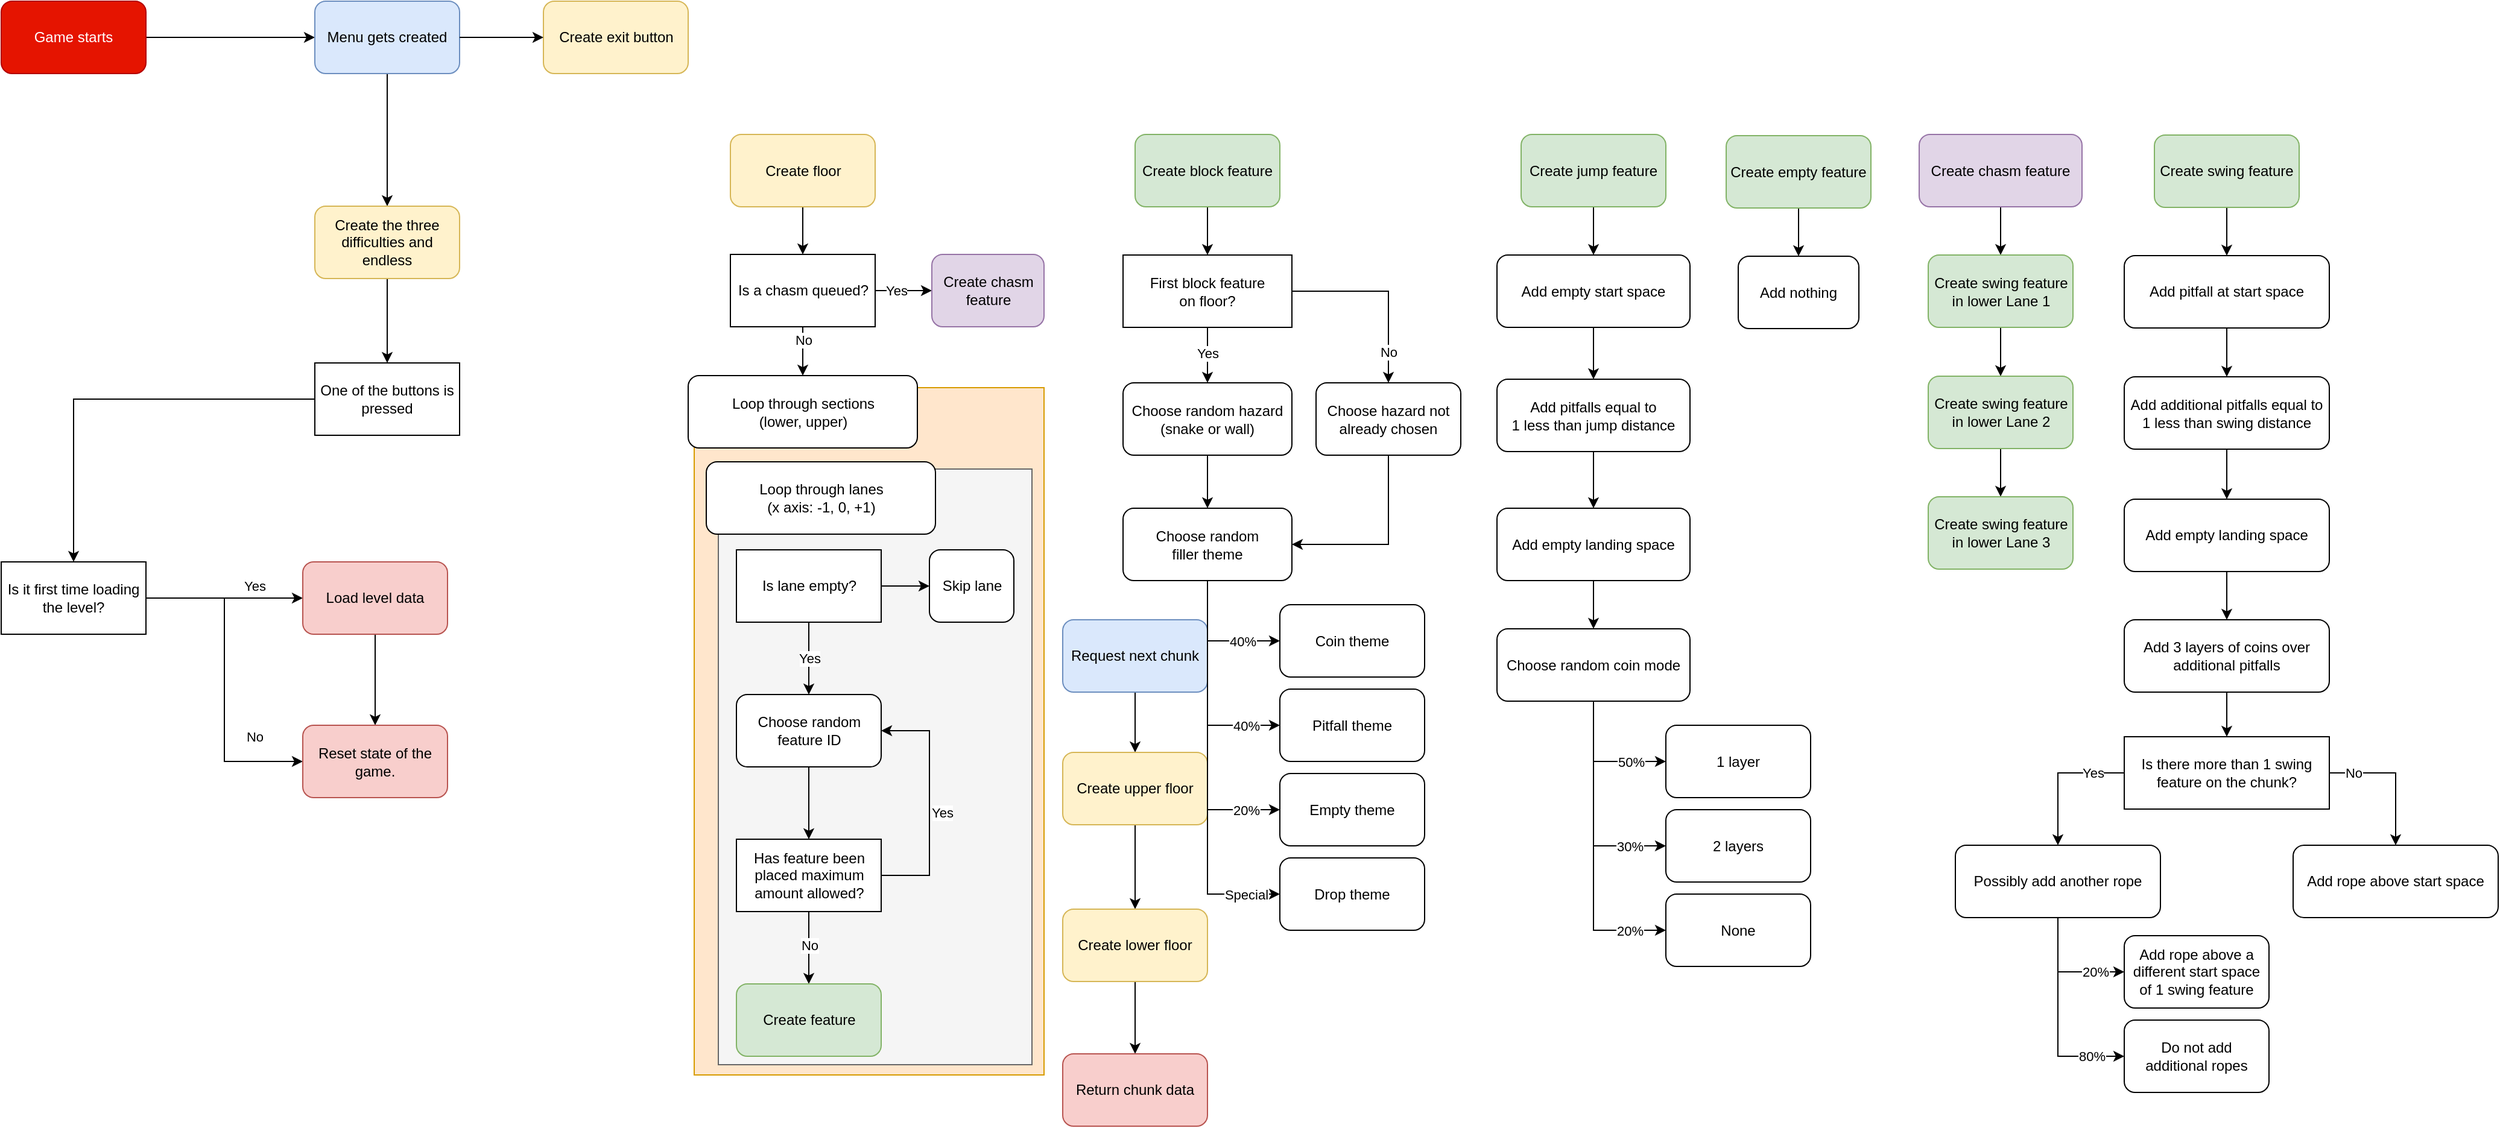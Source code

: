 <mxfile version="22.1.21" type="github">
  <diagram id="C5RBs43oDa-KdzZeNtuy" name="Page-1">
    <mxGraphModel dx="1285" dy="801" grid="1" gridSize="10" guides="1" tooltips="1" connect="1" arrows="1" fold="1" page="1" pageScale="1" pageWidth="827" pageHeight="1169" math="0" shadow="0">
      <root>
        <mxCell id="WIyWlLk6GJQsqaUBKTNV-0" />
        <mxCell id="WIyWlLk6GJQsqaUBKTNV-1" parent="WIyWlLk6GJQsqaUBKTNV-0" />
        <mxCell id="wIX8_daclnW8jgaYg2AP-0" value="" style="rounded=0;whiteSpace=wrap;html=1;fillColor=#ffe6cc;strokeColor=#d79b00;" vertex="1" parent="WIyWlLk6GJQsqaUBKTNV-1">
          <mxGeometry x="594.5" y="380.5" width="290" height="570" as="geometry" />
        </mxCell>
        <mxCell id="wIX8_daclnW8jgaYg2AP-1" value="" style="rounded=0;whiteSpace=wrap;html=1;fillColor=#f5f5f5;strokeColor=#666666;fontColor=#333333;" vertex="1" parent="WIyWlLk6GJQsqaUBKTNV-1">
          <mxGeometry x="614.5" y="448" width="260" height="494" as="geometry" />
        </mxCell>
        <mxCell id="wIX8_daclnW8jgaYg2AP-2" style="edgeStyle=orthogonalEdgeStyle;rounded=0;orthogonalLoop=1;jettySize=auto;html=1;entryX=0.5;entryY=0;entryDx=0;entryDy=0;" edge="1" parent="WIyWlLk6GJQsqaUBKTNV-1" source="wIX8_daclnW8jgaYg2AP-3" target="wIX8_daclnW8jgaYg2AP-5">
          <mxGeometry relative="1" as="geometry" />
        </mxCell>
        <mxCell id="wIX8_daclnW8jgaYg2AP-3" value="Request next chunk" style="rounded=1;whiteSpace=wrap;html=1;fillColor=#dae8fc;strokeColor=#6c8ebf;" vertex="1" parent="WIyWlLk6GJQsqaUBKTNV-1">
          <mxGeometry x="900" y="573" width="120" height="60" as="geometry" />
        </mxCell>
        <mxCell id="wIX8_daclnW8jgaYg2AP-4" style="edgeStyle=orthogonalEdgeStyle;rounded=0;orthogonalLoop=1;jettySize=auto;html=1;entryX=0.5;entryY=0;entryDx=0;entryDy=0;" edge="1" parent="WIyWlLk6GJQsqaUBKTNV-1" source="wIX8_daclnW8jgaYg2AP-5" target="wIX8_daclnW8jgaYg2AP-7">
          <mxGeometry relative="1" as="geometry" />
        </mxCell>
        <mxCell id="wIX8_daclnW8jgaYg2AP-5" value="Create upper floor" style="rounded=1;whiteSpace=wrap;html=1;fillColor=#fff2cc;strokeColor=#d6b656;" vertex="1" parent="WIyWlLk6GJQsqaUBKTNV-1">
          <mxGeometry x="900" y="683" width="120" height="60" as="geometry" />
        </mxCell>
        <mxCell id="wIX8_daclnW8jgaYg2AP-6" style="edgeStyle=orthogonalEdgeStyle;rounded=0;orthogonalLoop=1;jettySize=auto;html=1;entryX=0.5;entryY=0;entryDx=0;entryDy=0;" edge="1" parent="WIyWlLk6GJQsqaUBKTNV-1" source="wIX8_daclnW8jgaYg2AP-7" target="wIX8_daclnW8jgaYg2AP-8">
          <mxGeometry relative="1" as="geometry" />
        </mxCell>
        <mxCell id="wIX8_daclnW8jgaYg2AP-7" value="Create lower floor" style="rounded=1;whiteSpace=wrap;html=1;fillColor=#fff2cc;strokeColor=#d6b656;" vertex="1" parent="WIyWlLk6GJQsqaUBKTNV-1">
          <mxGeometry x="900" y="813" width="120" height="60" as="geometry" />
        </mxCell>
        <mxCell id="wIX8_daclnW8jgaYg2AP-8" value="Return chunk data" style="rounded=1;whiteSpace=wrap;html=1;fillColor=#f8cecc;strokeColor=#b85450;" vertex="1" parent="WIyWlLk6GJQsqaUBKTNV-1">
          <mxGeometry x="900" y="933" width="120" height="60" as="geometry" />
        </mxCell>
        <mxCell id="wIX8_daclnW8jgaYg2AP-9" value="" style="edgeStyle=orthogonalEdgeStyle;rounded=0;orthogonalLoop=1;jettySize=auto;html=1;" edge="1" parent="WIyWlLk6GJQsqaUBKTNV-1" source="wIX8_daclnW8jgaYg2AP-10" target="wIX8_daclnW8jgaYg2AP-101">
          <mxGeometry relative="1" as="geometry" />
        </mxCell>
        <mxCell id="wIX8_daclnW8jgaYg2AP-10" value="Create floor" style="rounded=1;whiteSpace=wrap;html=1;fillColor=#fff2cc;strokeColor=#d6b656;" vertex="1" parent="WIyWlLk6GJQsqaUBKTNV-1">
          <mxGeometry x="624.5" y="170.5" width="120" height="60" as="geometry" />
        </mxCell>
        <mxCell id="wIX8_daclnW8jgaYg2AP-11" value="Loop through sections &lt;br&gt;(lower, upper)" style="rounded=1;whiteSpace=wrap;html=1;" vertex="1" parent="WIyWlLk6GJQsqaUBKTNV-1">
          <mxGeometry x="589.5" y="370.5" width="190" height="60" as="geometry" />
        </mxCell>
        <mxCell id="wIX8_daclnW8jgaYg2AP-12" value="Loop through lanes&lt;br&gt;(x axis: -1, 0, +1)" style="rounded=1;whiteSpace=wrap;html=1;" vertex="1" parent="WIyWlLk6GJQsqaUBKTNV-1">
          <mxGeometry x="604.5" y="442" width="190" height="60" as="geometry" />
        </mxCell>
        <mxCell id="wIX8_daclnW8jgaYg2AP-13" style="edgeStyle=orthogonalEdgeStyle;rounded=0;orthogonalLoop=1;jettySize=auto;html=1;exitX=0.5;exitY=1;exitDx=0;exitDy=0;entryX=0.5;entryY=0;entryDx=0;entryDy=0;" edge="1" parent="WIyWlLk6GJQsqaUBKTNV-1" source="wIX8_daclnW8jgaYg2AP-16" target="wIX8_daclnW8jgaYg2AP-19">
          <mxGeometry relative="1" as="geometry" />
        </mxCell>
        <mxCell id="wIX8_daclnW8jgaYg2AP-14" value="Yes" style="edgeLabel;html=1;align=center;verticalAlign=middle;resizable=0;points=[];" vertex="1" connectable="0" parent="wIX8_daclnW8jgaYg2AP-13">
          <mxGeometry x="-0.017" y="-2" relative="1" as="geometry">
            <mxPoint x="2" as="offset" />
          </mxGeometry>
        </mxCell>
        <mxCell id="wIX8_daclnW8jgaYg2AP-15" style="edgeStyle=orthogonalEdgeStyle;rounded=0;orthogonalLoop=1;jettySize=auto;html=1;exitX=1;exitY=0.5;exitDx=0;exitDy=0;entryX=0;entryY=0.5;entryDx=0;entryDy=0;" edge="1" parent="WIyWlLk6GJQsqaUBKTNV-1" source="wIX8_daclnW8jgaYg2AP-16" target="wIX8_daclnW8jgaYg2AP-58">
          <mxGeometry relative="1" as="geometry" />
        </mxCell>
        <mxCell id="wIX8_daclnW8jgaYg2AP-16" value="Is lane empty?" style="rounded=0;whiteSpace=wrap;html=1;" vertex="1" parent="WIyWlLk6GJQsqaUBKTNV-1">
          <mxGeometry x="629.5" y="515" width="120" height="60" as="geometry" />
        </mxCell>
        <mxCell id="wIX8_daclnW8jgaYg2AP-18" style="edgeStyle=orthogonalEdgeStyle;rounded=0;orthogonalLoop=1;jettySize=auto;html=1;exitX=0.5;exitY=1;exitDx=0;exitDy=0;entryX=0.5;entryY=0;entryDx=0;entryDy=0;" edge="1" parent="WIyWlLk6GJQsqaUBKTNV-1" source="wIX8_daclnW8jgaYg2AP-19" target="wIX8_daclnW8jgaYg2AP-24">
          <mxGeometry relative="1" as="geometry" />
        </mxCell>
        <mxCell id="wIX8_daclnW8jgaYg2AP-19" value="Choose random feature ID" style="rounded=1;whiteSpace=wrap;html=1;" vertex="1" parent="WIyWlLk6GJQsqaUBKTNV-1">
          <mxGeometry x="629.5" y="635" width="120" height="60" as="geometry" />
        </mxCell>
        <mxCell id="wIX8_daclnW8jgaYg2AP-20" style="edgeStyle=orthogonalEdgeStyle;rounded=0;orthogonalLoop=1;jettySize=auto;html=1;exitX=0.5;exitY=1;exitDx=0;exitDy=0;entryX=0.5;entryY=0;entryDx=0;entryDy=0;" edge="1" parent="WIyWlLk6GJQsqaUBKTNV-1" source="wIX8_daclnW8jgaYg2AP-24" target="wIX8_daclnW8jgaYg2AP-26">
          <mxGeometry relative="1" as="geometry" />
        </mxCell>
        <mxCell id="wIX8_daclnW8jgaYg2AP-21" value="No" style="edgeLabel;html=1;align=center;verticalAlign=middle;resizable=0;points=[];" vertex="1" connectable="0" parent="wIX8_daclnW8jgaYg2AP-20">
          <mxGeometry x="-0.156" y="2" relative="1" as="geometry">
            <mxPoint x="-2" y="2" as="offset" />
          </mxGeometry>
        </mxCell>
        <mxCell id="wIX8_daclnW8jgaYg2AP-22" style="edgeStyle=orthogonalEdgeStyle;rounded=0;orthogonalLoop=1;jettySize=auto;html=1;exitX=1;exitY=0.5;exitDx=0;exitDy=0;entryX=1;entryY=0.5;entryDx=0;entryDy=0;" edge="1" parent="WIyWlLk6GJQsqaUBKTNV-1" source="wIX8_daclnW8jgaYg2AP-24" target="wIX8_daclnW8jgaYg2AP-19">
          <mxGeometry relative="1" as="geometry">
            <Array as="points">
              <mxPoint x="789.5" y="785" />
              <mxPoint x="789.5" y="665" />
            </Array>
          </mxGeometry>
        </mxCell>
        <mxCell id="wIX8_daclnW8jgaYg2AP-23" value="Yes" style="edgeLabel;html=1;align=center;verticalAlign=middle;resizable=0;points=[];" vertex="1" connectable="0" parent="wIX8_daclnW8jgaYg2AP-22">
          <mxGeometry x="-0.027" y="-1" relative="1" as="geometry">
            <mxPoint x="-561" y="-183" as="offset" />
          </mxGeometry>
        </mxCell>
        <mxCell id="wIX8_daclnW8jgaYg2AP-129" value="No" style="edgeLabel;html=1;align=center;verticalAlign=middle;resizable=0;points=[];" vertex="1" connectable="0" parent="wIX8_daclnW8jgaYg2AP-22">
          <mxGeometry x="-0.027" y="-1" relative="1" as="geometry">
            <mxPoint x="-561" y="-58" as="offset" />
          </mxGeometry>
        </mxCell>
        <mxCell id="wIX8_daclnW8jgaYg2AP-24" value="Has feature been placed maximum amount allowed?" style="rounded=0;whiteSpace=wrap;html=1;" vertex="1" parent="WIyWlLk6GJQsqaUBKTNV-1">
          <mxGeometry x="629.5" y="755" width="120" height="60" as="geometry" />
        </mxCell>
        <mxCell id="wIX8_daclnW8jgaYg2AP-26" value="Create feature" style="rounded=1;whiteSpace=wrap;html=1;fillColor=#d5e8d4;strokeColor=#82b366;" vertex="1" parent="WIyWlLk6GJQsqaUBKTNV-1">
          <mxGeometry x="629.5" y="875" width="120" height="60" as="geometry" />
        </mxCell>
        <mxCell id="wIX8_daclnW8jgaYg2AP-27" style="edgeStyle=orthogonalEdgeStyle;rounded=0;orthogonalLoop=1;jettySize=auto;html=1;exitX=0.5;exitY=1;exitDx=0;exitDy=0;entryX=0.5;entryY=0;entryDx=0;entryDy=0;" edge="1" parent="WIyWlLk6GJQsqaUBKTNV-1" source="wIX8_daclnW8jgaYg2AP-28" target="wIX8_daclnW8jgaYg2AP-39">
          <mxGeometry relative="1" as="geometry" />
        </mxCell>
        <mxCell id="wIX8_daclnW8jgaYg2AP-28" value="Create block feature" style="rounded=1;whiteSpace=wrap;html=1;fillColor=#d5e8d4;strokeColor=#82b366;" vertex="1" parent="WIyWlLk6GJQsqaUBKTNV-1">
          <mxGeometry x="960" y="170.5" width="120" height="60" as="geometry" />
        </mxCell>
        <mxCell id="wIX8_daclnW8jgaYg2AP-29" style="edgeStyle=orthogonalEdgeStyle;rounded=0;orthogonalLoop=1;jettySize=auto;html=1;exitX=0.5;exitY=1;exitDx=0;exitDy=0;entryX=0.5;entryY=0;entryDx=0;entryDy=0;" edge="1" parent="WIyWlLk6GJQsqaUBKTNV-1" source="wIX8_daclnW8jgaYg2AP-30" target="wIX8_daclnW8jgaYg2AP-62">
          <mxGeometry relative="1" as="geometry" />
        </mxCell>
        <mxCell id="wIX8_daclnW8jgaYg2AP-30" value="Create jump feature" style="rounded=1;whiteSpace=wrap;html=1;fillColor=#d5e8d4;strokeColor=#82b366;" vertex="1" parent="WIyWlLk6GJQsqaUBKTNV-1">
          <mxGeometry x="1280" y="170.5" width="120" height="60" as="geometry" />
        </mxCell>
        <mxCell id="wIX8_daclnW8jgaYg2AP-31" style="edgeStyle=orthogonalEdgeStyle;rounded=0;orthogonalLoop=1;jettySize=auto;html=1;exitX=0.5;exitY=1;exitDx=0;exitDy=0;entryX=0.5;entryY=0;entryDx=0;entryDy=0;" edge="1" parent="WIyWlLk6GJQsqaUBKTNV-1" source="wIX8_daclnW8jgaYg2AP-32" target="wIX8_daclnW8jgaYg2AP-78">
          <mxGeometry relative="1" as="geometry" />
        </mxCell>
        <mxCell id="wIX8_daclnW8jgaYg2AP-32" value="Create swing feature" style="rounded=1;whiteSpace=wrap;html=1;fillColor=#d5e8d4;strokeColor=#82b366;" vertex="1" parent="WIyWlLk6GJQsqaUBKTNV-1">
          <mxGeometry x="1805" y="171" width="120" height="60" as="geometry" />
        </mxCell>
        <mxCell id="wIX8_daclnW8jgaYg2AP-33" style="edgeStyle=orthogonalEdgeStyle;rounded=0;orthogonalLoop=1;jettySize=auto;html=1;entryX=0.5;entryY=0;entryDx=0;entryDy=0;" edge="1" parent="WIyWlLk6GJQsqaUBKTNV-1" source="wIX8_daclnW8jgaYg2AP-34" target="wIX8_daclnW8jgaYg2AP-96">
          <mxGeometry relative="1" as="geometry" />
        </mxCell>
        <mxCell id="wIX8_daclnW8jgaYg2AP-34" value="Create empty feature" style="rounded=1;whiteSpace=wrap;html=1;fillColor=#d5e8d4;strokeColor=#82b366;" vertex="1" parent="WIyWlLk6GJQsqaUBKTNV-1">
          <mxGeometry x="1450" y="171.5" width="120" height="60" as="geometry" />
        </mxCell>
        <mxCell id="wIX8_daclnW8jgaYg2AP-35" style="edgeStyle=orthogonalEdgeStyle;rounded=0;orthogonalLoop=1;jettySize=auto;html=1;exitX=1;exitY=0.5;exitDx=0;exitDy=0;entryX=0.5;entryY=0;entryDx=0;entryDy=0;" edge="1" parent="WIyWlLk6GJQsqaUBKTNV-1" source="wIX8_daclnW8jgaYg2AP-39" target="wIX8_daclnW8jgaYg2AP-44">
          <mxGeometry relative="1" as="geometry" />
        </mxCell>
        <mxCell id="wIX8_daclnW8jgaYg2AP-36" value="No" style="edgeLabel;html=1;align=center;verticalAlign=middle;resizable=0;points=[];" vertex="1" connectable="0" parent="wIX8_daclnW8jgaYg2AP-35">
          <mxGeometry x="0.623" y="-6" relative="1" as="geometry">
            <mxPoint x="6" y="4" as="offset" />
          </mxGeometry>
        </mxCell>
        <mxCell id="wIX8_daclnW8jgaYg2AP-37" style="edgeStyle=orthogonalEdgeStyle;rounded=0;orthogonalLoop=1;jettySize=auto;html=1;exitX=0.5;exitY=1;exitDx=0;exitDy=0;entryX=0.5;entryY=0;entryDx=0;entryDy=0;" edge="1" parent="WIyWlLk6GJQsqaUBKTNV-1" source="wIX8_daclnW8jgaYg2AP-39" target="wIX8_daclnW8jgaYg2AP-42">
          <mxGeometry relative="1" as="geometry" />
        </mxCell>
        <mxCell id="wIX8_daclnW8jgaYg2AP-38" value="Yes" style="edgeLabel;html=1;align=center;verticalAlign=middle;resizable=0;points=[];" vertex="1" connectable="0" parent="wIX8_daclnW8jgaYg2AP-37">
          <mxGeometry x="0.183" y="1" relative="1" as="geometry">
            <mxPoint x="-1" y="-6" as="offset" />
          </mxGeometry>
        </mxCell>
        <mxCell id="wIX8_daclnW8jgaYg2AP-39" value="First block feature &lt;br&gt;on floor?" style="rounded=0;whiteSpace=wrap;html=1;" vertex="1" parent="WIyWlLk6GJQsqaUBKTNV-1">
          <mxGeometry x="950" y="270.5" width="140" height="60" as="geometry" />
        </mxCell>
        <mxCell id="wIX8_daclnW8jgaYg2AP-41" style="edgeStyle=orthogonalEdgeStyle;rounded=0;orthogonalLoop=1;jettySize=auto;html=1;exitX=0.5;exitY=1;exitDx=0;exitDy=0;" edge="1" parent="WIyWlLk6GJQsqaUBKTNV-1" source="wIX8_daclnW8jgaYg2AP-42" target="wIX8_daclnW8jgaYg2AP-53">
          <mxGeometry relative="1" as="geometry" />
        </mxCell>
        <mxCell id="wIX8_daclnW8jgaYg2AP-42" value="Choose random hazard&lt;br&gt;(snake or wall)" style="rounded=1;whiteSpace=wrap;html=1;" vertex="1" parent="WIyWlLk6GJQsqaUBKTNV-1">
          <mxGeometry x="950" y="376.5" width="140" height="60" as="geometry" />
        </mxCell>
        <mxCell id="wIX8_daclnW8jgaYg2AP-43" style="edgeStyle=orthogonalEdgeStyle;rounded=0;orthogonalLoop=1;jettySize=auto;html=1;exitX=0.5;exitY=1;exitDx=0;exitDy=0;entryX=1;entryY=0.5;entryDx=0;entryDy=0;" edge="1" parent="WIyWlLk6GJQsqaUBKTNV-1" source="wIX8_daclnW8jgaYg2AP-44" target="wIX8_daclnW8jgaYg2AP-53">
          <mxGeometry relative="1" as="geometry" />
        </mxCell>
        <mxCell id="wIX8_daclnW8jgaYg2AP-44" value="Choose hazard not already chosen" style="rounded=1;whiteSpace=wrap;html=1;" vertex="1" parent="WIyWlLk6GJQsqaUBKTNV-1">
          <mxGeometry x="1110" y="376.5" width="120" height="60" as="geometry" />
        </mxCell>
        <mxCell id="wIX8_daclnW8jgaYg2AP-45" style="edgeStyle=orthogonalEdgeStyle;rounded=0;orthogonalLoop=1;jettySize=auto;html=1;exitX=0.5;exitY=1;exitDx=0;exitDy=0;entryX=0;entryY=0.5;entryDx=0;entryDy=0;" edge="1" parent="WIyWlLk6GJQsqaUBKTNV-1" source="wIX8_daclnW8jgaYg2AP-53" target="wIX8_daclnW8jgaYg2AP-54">
          <mxGeometry relative="1" as="geometry" />
        </mxCell>
        <mxCell id="wIX8_daclnW8jgaYg2AP-46" value="40%" style="edgeLabel;html=1;align=center;verticalAlign=middle;resizable=0;points=[];" vertex="1" connectable="0" parent="wIX8_daclnW8jgaYg2AP-45">
          <mxGeometry x="0.006" y="-1" relative="1" as="geometry">
            <mxPoint x="23" y="-1" as="offset" />
          </mxGeometry>
        </mxCell>
        <mxCell id="wIX8_daclnW8jgaYg2AP-47" style="edgeStyle=orthogonalEdgeStyle;rounded=0;orthogonalLoop=1;jettySize=auto;html=1;exitX=0.5;exitY=1;exitDx=0;exitDy=0;entryX=0;entryY=0.5;entryDx=0;entryDy=0;" edge="1" parent="WIyWlLk6GJQsqaUBKTNV-1" source="wIX8_daclnW8jgaYg2AP-53" target="wIX8_daclnW8jgaYg2AP-55">
          <mxGeometry relative="1" as="geometry" />
        </mxCell>
        <mxCell id="wIX8_daclnW8jgaYg2AP-48" value="40%" style="edgeLabel;html=1;align=center;verticalAlign=middle;resizable=0;points=[];" vertex="1" connectable="0" parent="wIX8_daclnW8jgaYg2AP-47">
          <mxGeometry x="0.557" y="1" relative="1" as="geometry">
            <mxPoint x="12" y="1" as="offset" />
          </mxGeometry>
        </mxCell>
        <mxCell id="wIX8_daclnW8jgaYg2AP-49" style="edgeStyle=orthogonalEdgeStyle;rounded=0;orthogonalLoop=1;jettySize=auto;html=1;exitX=0.5;exitY=1;exitDx=0;exitDy=0;entryX=0;entryY=0.5;entryDx=0;entryDy=0;" edge="1" parent="WIyWlLk6GJQsqaUBKTNV-1" source="wIX8_daclnW8jgaYg2AP-53" target="wIX8_daclnW8jgaYg2AP-56">
          <mxGeometry relative="1" as="geometry" />
        </mxCell>
        <mxCell id="wIX8_daclnW8jgaYg2AP-50" value="20%" style="edgeLabel;html=1;align=center;verticalAlign=middle;resizable=0;points=[];" vertex="1" connectable="0" parent="wIX8_daclnW8jgaYg2AP-49">
          <mxGeometry x="0.725" relative="1" as="geometry">
            <mxPoint x="6" as="offset" />
          </mxGeometry>
        </mxCell>
        <mxCell id="wIX8_daclnW8jgaYg2AP-51" style="edgeStyle=orthogonalEdgeStyle;rounded=0;orthogonalLoop=1;jettySize=auto;html=1;exitX=0.5;exitY=1;exitDx=0;exitDy=0;entryX=0;entryY=0.5;entryDx=0;entryDy=0;" edge="1" parent="WIyWlLk6GJQsqaUBKTNV-1" source="wIX8_daclnW8jgaYg2AP-53" target="wIX8_daclnW8jgaYg2AP-57">
          <mxGeometry relative="1" as="geometry" />
        </mxCell>
        <mxCell id="wIX8_daclnW8jgaYg2AP-52" value="Special" style="edgeLabel;html=1;align=center;verticalAlign=middle;resizable=0;points=[];" vertex="1" connectable="0" parent="wIX8_daclnW8jgaYg2AP-51">
          <mxGeometry x="0.694" y="-3" relative="1" as="geometry">
            <mxPoint x="21" y="-3" as="offset" />
          </mxGeometry>
        </mxCell>
        <mxCell id="wIX8_daclnW8jgaYg2AP-53" value="Choose random &lt;br&gt;filler theme" style="rounded=1;whiteSpace=wrap;html=1;" vertex="1" parent="WIyWlLk6GJQsqaUBKTNV-1">
          <mxGeometry x="950" y="480.5" width="140" height="60" as="geometry" />
        </mxCell>
        <mxCell id="wIX8_daclnW8jgaYg2AP-54" value="Coin theme" style="rounded=1;whiteSpace=wrap;html=1;" vertex="1" parent="WIyWlLk6GJQsqaUBKTNV-1">
          <mxGeometry x="1080" y="560.5" width="120" height="60" as="geometry" />
        </mxCell>
        <mxCell id="wIX8_daclnW8jgaYg2AP-55" value="Pitfall theme" style="rounded=1;whiteSpace=wrap;html=1;" vertex="1" parent="WIyWlLk6GJQsqaUBKTNV-1">
          <mxGeometry x="1080" y="630.5" width="120" height="60" as="geometry" />
        </mxCell>
        <mxCell id="wIX8_daclnW8jgaYg2AP-56" value="Empty theme" style="rounded=1;whiteSpace=wrap;html=1;" vertex="1" parent="WIyWlLk6GJQsqaUBKTNV-1">
          <mxGeometry x="1080" y="700.5" width="120" height="60" as="geometry" />
        </mxCell>
        <mxCell id="wIX8_daclnW8jgaYg2AP-57" value="Drop theme" style="rounded=1;whiteSpace=wrap;html=1;" vertex="1" parent="WIyWlLk6GJQsqaUBKTNV-1">
          <mxGeometry x="1080" y="770.5" width="120" height="60" as="geometry" />
        </mxCell>
        <mxCell id="wIX8_daclnW8jgaYg2AP-58" value="Skip lane" style="rounded=1;whiteSpace=wrap;html=1;" vertex="1" parent="WIyWlLk6GJQsqaUBKTNV-1">
          <mxGeometry x="789.5" y="515" width="70" height="60" as="geometry" />
        </mxCell>
        <mxCell id="wIX8_daclnW8jgaYg2AP-59" style="edgeStyle=orthogonalEdgeStyle;rounded=0;orthogonalLoop=1;jettySize=auto;html=1;exitX=0.5;exitY=1;exitDx=0;exitDy=0;entryX=0.5;entryY=0;entryDx=0;entryDy=0;" edge="1" parent="WIyWlLk6GJQsqaUBKTNV-1" source="wIX8_daclnW8jgaYg2AP-60" target="wIX8_daclnW8jgaYg2AP-64">
          <mxGeometry relative="1" as="geometry" />
        </mxCell>
        <mxCell id="wIX8_daclnW8jgaYg2AP-60" value="Add pitfalls equal to &lt;br&gt;1 less than jump distance" style="rounded=1;whiteSpace=wrap;html=1;" vertex="1" parent="WIyWlLk6GJQsqaUBKTNV-1">
          <mxGeometry x="1260" y="373.5" width="160" height="60" as="geometry" />
        </mxCell>
        <mxCell id="wIX8_daclnW8jgaYg2AP-61" style="edgeStyle=orthogonalEdgeStyle;rounded=0;orthogonalLoop=1;jettySize=auto;html=1;exitX=0.5;exitY=1;exitDx=0;exitDy=0;entryX=0.5;entryY=0;entryDx=0;entryDy=0;" edge="1" parent="WIyWlLk6GJQsqaUBKTNV-1" source="wIX8_daclnW8jgaYg2AP-62" target="wIX8_daclnW8jgaYg2AP-60">
          <mxGeometry relative="1" as="geometry" />
        </mxCell>
        <mxCell id="wIX8_daclnW8jgaYg2AP-62" value="Add empty start space" style="rounded=1;whiteSpace=wrap;html=1;" vertex="1" parent="WIyWlLk6GJQsqaUBKTNV-1">
          <mxGeometry x="1260" y="270.5" width="160" height="60" as="geometry" />
        </mxCell>
        <mxCell id="wIX8_daclnW8jgaYg2AP-63" style="edgeStyle=orthogonalEdgeStyle;rounded=0;orthogonalLoop=1;jettySize=auto;html=1;exitX=0.5;exitY=1;exitDx=0;exitDy=0;entryX=0.5;entryY=0;entryDx=0;entryDy=0;" edge="1" parent="WIyWlLk6GJQsqaUBKTNV-1" source="wIX8_daclnW8jgaYg2AP-64" target="wIX8_daclnW8jgaYg2AP-65">
          <mxGeometry relative="1" as="geometry" />
        </mxCell>
        <mxCell id="wIX8_daclnW8jgaYg2AP-64" value="Add empty landing space" style="rounded=1;whiteSpace=wrap;html=1;" vertex="1" parent="WIyWlLk6GJQsqaUBKTNV-1">
          <mxGeometry x="1260" y="480.5" width="160" height="60" as="geometry" />
        </mxCell>
        <mxCell id="wIX8_daclnW8jgaYg2AP-65" value="Choose random coin mode" style="rounded=1;whiteSpace=wrap;html=1;" vertex="1" parent="WIyWlLk6GJQsqaUBKTNV-1">
          <mxGeometry x="1260" y="580.5" width="160" height="60" as="geometry" />
        </mxCell>
        <mxCell id="wIX8_daclnW8jgaYg2AP-66" style="edgeStyle=orthogonalEdgeStyle;rounded=0;orthogonalLoop=1;jettySize=auto;html=1;exitX=0.5;exitY=1;exitDx=0;exitDy=0;entryX=0;entryY=0.5;entryDx=0;entryDy=0;" edge="1" parent="WIyWlLk6GJQsqaUBKTNV-1" source="wIX8_daclnW8jgaYg2AP-65" target="wIX8_daclnW8jgaYg2AP-72">
          <mxGeometry relative="1" as="geometry">
            <mxPoint x="1310" y="640.5" as="sourcePoint" />
          </mxGeometry>
        </mxCell>
        <mxCell id="wIX8_daclnW8jgaYg2AP-67" value="50%" style="edgeLabel;html=1;align=center;verticalAlign=middle;resizable=0;points=[];" vertex="1" connectable="0" parent="wIX8_daclnW8jgaYg2AP-66">
          <mxGeometry x="0.006" y="-1" relative="1" as="geometry">
            <mxPoint x="25" y="-1" as="offset" />
          </mxGeometry>
        </mxCell>
        <mxCell id="wIX8_daclnW8jgaYg2AP-68" style="edgeStyle=orthogonalEdgeStyle;rounded=0;orthogonalLoop=1;jettySize=auto;html=1;exitX=0.5;exitY=1;exitDx=0;exitDy=0;entryX=0;entryY=0.5;entryDx=0;entryDy=0;" edge="1" parent="WIyWlLk6GJQsqaUBKTNV-1" source="wIX8_daclnW8jgaYg2AP-65" target="wIX8_daclnW8jgaYg2AP-73">
          <mxGeometry relative="1" as="geometry">
            <mxPoint x="1310" y="640.5" as="sourcePoint" />
          </mxGeometry>
        </mxCell>
        <mxCell id="wIX8_daclnW8jgaYg2AP-69" value="30%" style="edgeLabel;html=1;align=center;verticalAlign=middle;resizable=0;points=[];" vertex="1" connectable="0" parent="wIX8_daclnW8jgaYg2AP-68">
          <mxGeometry x="0.557" y="1" relative="1" as="geometry">
            <mxPoint x="10" y="1" as="offset" />
          </mxGeometry>
        </mxCell>
        <mxCell id="wIX8_daclnW8jgaYg2AP-70" style="edgeStyle=orthogonalEdgeStyle;rounded=0;orthogonalLoop=1;jettySize=auto;html=1;exitX=0.5;exitY=1;exitDx=0;exitDy=0;entryX=0;entryY=0.5;entryDx=0;entryDy=0;" edge="1" parent="WIyWlLk6GJQsqaUBKTNV-1" source="wIX8_daclnW8jgaYg2AP-65" target="wIX8_daclnW8jgaYg2AP-74">
          <mxGeometry relative="1" as="geometry">
            <mxPoint x="1310" y="640.5" as="sourcePoint" />
          </mxGeometry>
        </mxCell>
        <mxCell id="wIX8_daclnW8jgaYg2AP-71" value="20%" style="edgeLabel;html=1;align=center;verticalAlign=middle;resizable=0;points=[];" vertex="1" connectable="0" parent="wIX8_daclnW8jgaYg2AP-70">
          <mxGeometry x="0.725" relative="1" as="geometry">
            <mxPoint x="4" as="offset" />
          </mxGeometry>
        </mxCell>
        <mxCell id="wIX8_daclnW8jgaYg2AP-72" value="1 layer" style="rounded=1;whiteSpace=wrap;html=1;" vertex="1" parent="WIyWlLk6GJQsqaUBKTNV-1">
          <mxGeometry x="1400" y="660.5" width="120" height="60" as="geometry" />
        </mxCell>
        <mxCell id="wIX8_daclnW8jgaYg2AP-73" value="2 layers" style="rounded=1;whiteSpace=wrap;html=1;" vertex="1" parent="WIyWlLk6GJQsqaUBKTNV-1">
          <mxGeometry x="1400" y="730.5" width="120" height="60" as="geometry" />
        </mxCell>
        <mxCell id="wIX8_daclnW8jgaYg2AP-74" value="None" style="rounded=1;whiteSpace=wrap;html=1;" vertex="1" parent="WIyWlLk6GJQsqaUBKTNV-1">
          <mxGeometry x="1400" y="800.5" width="120" height="60" as="geometry" />
        </mxCell>
        <mxCell id="wIX8_daclnW8jgaYg2AP-75" style="edgeStyle=orthogonalEdgeStyle;rounded=0;orthogonalLoop=1;jettySize=auto;html=1;exitX=0.5;exitY=1;exitDx=0;exitDy=0;entryX=0.5;entryY=0;entryDx=0;entryDy=0;" edge="1" parent="WIyWlLk6GJQsqaUBKTNV-1" source="wIX8_daclnW8jgaYg2AP-76" target="wIX8_daclnW8jgaYg2AP-80">
          <mxGeometry relative="1" as="geometry" />
        </mxCell>
        <mxCell id="wIX8_daclnW8jgaYg2AP-76" value="Add additional pitfalls equal to 1 less than swing distance" style="rounded=1;whiteSpace=wrap;html=1;" vertex="1" parent="WIyWlLk6GJQsqaUBKTNV-1">
          <mxGeometry x="1780" y="371.5" width="170" height="60" as="geometry" />
        </mxCell>
        <mxCell id="wIX8_daclnW8jgaYg2AP-77" style="edgeStyle=orthogonalEdgeStyle;rounded=0;orthogonalLoop=1;jettySize=auto;html=1;exitX=0.5;exitY=1;exitDx=0;exitDy=0;entryX=0.5;entryY=0;entryDx=0;entryDy=0;" edge="1" parent="WIyWlLk6GJQsqaUBKTNV-1" source="wIX8_daclnW8jgaYg2AP-78" target="wIX8_daclnW8jgaYg2AP-76">
          <mxGeometry relative="1" as="geometry" />
        </mxCell>
        <mxCell id="wIX8_daclnW8jgaYg2AP-78" value="Add pitfall at start space" style="rounded=1;whiteSpace=wrap;html=1;" vertex="1" parent="WIyWlLk6GJQsqaUBKTNV-1">
          <mxGeometry x="1780" y="271" width="170" height="60" as="geometry" />
        </mxCell>
        <mxCell id="wIX8_daclnW8jgaYg2AP-79" style="edgeStyle=orthogonalEdgeStyle;rounded=0;orthogonalLoop=1;jettySize=auto;html=1;exitX=0.5;exitY=1;exitDx=0;exitDy=0;entryX=0.5;entryY=0;entryDx=0;entryDy=0;" edge="1" parent="WIyWlLk6GJQsqaUBKTNV-1" source="wIX8_daclnW8jgaYg2AP-80" target="wIX8_daclnW8jgaYg2AP-82">
          <mxGeometry relative="1" as="geometry" />
        </mxCell>
        <mxCell id="wIX8_daclnW8jgaYg2AP-80" value="Add empty landing space" style="rounded=1;whiteSpace=wrap;html=1;" vertex="1" parent="WIyWlLk6GJQsqaUBKTNV-1">
          <mxGeometry x="1780" y="473" width="170" height="60" as="geometry" />
        </mxCell>
        <mxCell id="wIX8_daclnW8jgaYg2AP-81" value="" style="edgeStyle=orthogonalEdgeStyle;rounded=0;orthogonalLoop=1;jettySize=auto;html=1;" edge="1" parent="WIyWlLk6GJQsqaUBKTNV-1" source="wIX8_daclnW8jgaYg2AP-82" target="wIX8_daclnW8jgaYg2AP-87">
          <mxGeometry relative="1" as="geometry" />
        </mxCell>
        <mxCell id="wIX8_daclnW8jgaYg2AP-82" value="Add 3 layers of coins over additional pitfalls" style="rounded=1;whiteSpace=wrap;html=1;" vertex="1" parent="WIyWlLk6GJQsqaUBKTNV-1">
          <mxGeometry x="1780" y="573" width="170" height="60" as="geometry" />
        </mxCell>
        <mxCell id="wIX8_daclnW8jgaYg2AP-83" style="edgeStyle=orthogonalEdgeStyle;rounded=0;orthogonalLoop=1;jettySize=auto;html=1;exitX=0;exitY=0.5;exitDx=0;exitDy=0;entryX=0.5;entryY=0;entryDx=0;entryDy=0;" edge="1" parent="WIyWlLk6GJQsqaUBKTNV-1" source="wIX8_daclnW8jgaYg2AP-87" target="wIX8_daclnW8jgaYg2AP-89">
          <mxGeometry relative="1" as="geometry" />
        </mxCell>
        <mxCell id="wIX8_daclnW8jgaYg2AP-84" value="Yes" style="edgeLabel;html=1;align=center;verticalAlign=middle;resizable=0;points=[];" vertex="1" connectable="0" parent="wIX8_daclnW8jgaYg2AP-83">
          <mxGeometry x="-0.4" y="1" relative="1" as="geometry">
            <mxPoint x="8" y="-1" as="offset" />
          </mxGeometry>
        </mxCell>
        <mxCell id="wIX8_daclnW8jgaYg2AP-85" style="edgeStyle=orthogonalEdgeStyle;rounded=0;orthogonalLoop=1;jettySize=auto;html=1;exitX=1;exitY=0.5;exitDx=0;exitDy=0;entryX=0.5;entryY=0;entryDx=0;entryDy=0;" edge="1" parent="WIyWlLk6GJQsqaUBKTNV-1" source="wIX8_daclnW8jgaYg2AP-87" target="wIX8_daclnW8jgaYg2AP-111">
          <mxGeometry relative="1" as="geometry" />
        </mxCell>
        <mxCell id="wIX8_daclnW8jgaYg2AP-86" value="No" style="edgeLabel;html=1;align=center;verticalAlign=middle;resizable=0;points=[];" vertex="1" connectable="0" parent="wIX8_daclnW8jgaYg2AP-85">
          <mxGeometry x="-0.527" relative="1" as="geometry">
            <mxPoint x="-7" as="offset" />
          </mxGeometry>
        </mxCell>
        <mxCell id="wIX8_daclnW8jgaYg2AP-87" value="Is there more than 1 swing feature on the chunk?" style="rounded=0;whiteSpace=wrap;html=1;" vertex="1" parent="WIyWlLk6GJQsqaUBKTNV-1">
          <mxGeometry x="1780" y="670" width="170" height="60" as="geometry" />
        </mxCell>
        <mxCell id="wIX8_daclnW8jgaYg2AP-89" value="Possibly add another rope" style="rounded=1;whiteSpace=wrap;html=1;" vertex="1" parent="WIyWlLk6GJQsqaUBKTNV-1">
          <mxGeometry x="1640" y="760" width="170" height="60" as="geometry" />
        </mxCell>
        <mxCell id="wIX8_daclnW8jgaYg2AP-90" style="edgeStyle=orthogonalEdgeStyle;rounded=0;orthogonalLoop=1;jettySize=auto;html=1;exitX=0.5;exitY=1;exitDx=0;exitDy=0;entryX=0;entryY=0.5;entryDx=0;entryDy=0;" edge="1" parent="WIyWlLk6GJQsqaUBKTNV-1" source="wIX8_daclnW8jgaYg2AP-89" target="wIX8_daclnW8jgaYg2AP-94">
          <mxGeometry relative="1" as="geometry">
            <mxPoint x="1690" y="828" as="sourcePoint" />
          </mxGeometry>
        </mxCell>
        <mxCell id="wIX8_daclnW8jgaYg2AP-91" value="20%" style="edgeLabel;html=1;align=center;verticalAlign=middle;resizable=0;points=[];" vertex="1" connectable="0" parent="wIX8_daclnW8jgaYg2AP-90">
          <mxGeometry x="0.006" y="-1" relative="1" as="geometry">
            <mxPoint x="25" y="-1" as="offset" />
          </mxGeometry>
        </mxCell>
        <mxCell id="wIX8_daclnW8jgaYg2AP-92" style="edgeStyle=orthogonalEdgeStyle;rounded=0;orthogonalLoop=1;jettySize=auto;html=1;exitX=0.5;exitY=1;exitDx=0;exitDy=0;entryX=0;entryY=0.5;entryDx=0;entryDy=0;" edge="1" parent="WIyWlLk6GJQsqaUBKTNV-1" source="wIX8_daclnW8jgaYg2AP-89" target="wIX8_daclnW8jgaYg2AP-95">
          <mxGeometry relative="1" as="geometry">
            <mxPoint x="1690" y="828" as="sourcePoint" />
          </mxGeometry>
        </mxCell>
        <mxCell id="wIX8_daclnW8jgaYg2AP-93" value="80%" style="edgeLabel;html=1;align=center;verticalAlign=middle;resizable=0;points=[];" vertex="1" connectable="0" parent="wIX8_daclnW8jgaYg2AP-92">
          <mxGeometry x="0.557" y="1" relative="1" as="geometry">
            <mxPoint x="10" y="1" as="offset" />
          </mxGeometry>
        </mxCell>
        <mxCell id="wIX8_daclnW8jgaYg2AP-94" value="Add rope above a different start space of 1 swing feature" style="rounded=1;whiteSpace=wrap;html=1;" vertex="1" parent="WIyWlLk6GJQsqaUBKTNV-1">
          <mxGeometry x="1780" y="835" width="120" height="60" as="geometry" />
        </mxCell>
        <mxCell id="wIX8_daclnW8jgaYg2AP-95" value="Do not add &lt;br&gt;additional ropes" style="rounded=1;whiteSpace=wrap;html=1;" vertex="1" parent="WIyWlLk6GJQsqaUBKTNV-1">
          <mxGeometry x="1780" y="905" width="120" height="60" as="geometry" />
        </mxCell>
        <mxCell id="wIX8_daclnW8jgaYg2AP-96" value="Add nothing" style="rounded=1;whiteSpace=wrap;html=1;" vertex="1" parent="WIyWlLk6GJQsqaUBKTNV-1">
          <mxGeometry x="1460" y="271.5" width="100" height="60" as="geometry" />
        </mxCell>
        <mxCell id="wIX8_daclnW8jgaYg2AP-97" style="edgeStyle=orthogonalEdgeStyle;rounded=0;orthogonalLoop=1;jettySize=auto;html=1;exitX=0.5;exitY=1;exitDx=0;exitDy=0;entryX=0.5;entryY=0;entryDx=0;entryDy=0;" edge="1" parent="WIyWlLk6GJQsqaUBKTNV-1" source="wIX8_daclnW8jgaYg2AP-101" target="wIX8_daclnW8jgaYg2AP-11">
          <mxGeometry relative="1" as="geometry" />
        </mxCell>
        <mxCell id="wIX8_daclnW8jgaYg2AP-98" value="No" style="edgeLabel;html=1;align=center;verticalAlign=middle;resizable=0;points=[];" vertex="1" connectable="0" parent="wIX8_daclnW8jgaYg2AP-97">
          <mxGeometry x="-0.012" y="2" relative="1" as="geometry">
            <mxPoint x="-2" y="-9" as="offset" />
          </mxGeometry>
        </mxCell>
        <mxCell id="wIX8_daclnW8jgaYg2AP-99" style="edgeStyle=orthogonalEdgeStyle;rounded=0;orthogonalLoop=1;jettySize=auto;html=1;exitX=1;exitY=0.5;exitDx=0;exitDy=0;entryX=0;entryY=0.5;entryDx=0;entryDy=0;" edge="1" parent="WIyWlLk6GJQsqaUBKTNV-1" source="wIX8_daclnW8jgaYg2AP-101" target="wIX8_daclnW8jgaYg2AP-110">
          <mxGeometry relative="1" as="geometry" />
        </mxCell>
        <mxCell id="wIX8_daclnW8jgaYg2AP-100" value="Yes" style="edgeLabel;html=1;align=center;verticalAlign=middle;resizable=0;points=[];" vertex="1" connectable="0" parent="wIX8_daclnW8jgaYg2AP-99">
          <mxGeometry x="-0.262" y="-2" relative="1" as="geometry">
            <mxPoint y="-2" as="offset" />
          </mxGeometry>
        </mxCell>
        <mxCell id="wIX8_daclnW8jgaYg2AP-101" value="Is a chasm queued?" style="rounded=0;whiteSpace=wrap;html=1;" vertex="1" parent="WIyWlLk6GJQsqaUBKTNV-1">
          <mxGeometry x="624.5" y="270" width="120" height="60" as="geometry" />
        </mxCell>
        <mxCell id="wIX8_daclnW8jgaYg2AP-103" value="" style="edgeStyle=orthogonalEdgeStyle;rounded=0;orthogonalLoop=1;jettySize=auto;html=1;" edge="1" parent="WIyWlLk6GJQsqaUBKTNV-1" source="wIX8_daclnW8jgaYg2AP-104" target="wIX8_daclnW8jgaYg2AP-106">
          <mxGeometry relative="1" as="geometry" />
        </mxCell>
        <mxCell id="wIX8_daclnW8jgaYg2AP-104" value="Create chasm feature" style="rounded=1;whiteSpace=wrap;html=1;fillColor=#e1d5e7;strokeColor=#9673a6;" vertex="1" parent="WIyWlLk6GJQsqaUBKTNV-1">
          <mxGeometry x="1610" y="170.5" width="135" height="60" as="geometry" />
        </mxCell>
        <mxCell id="wIX8_daclnW8jgaYg2AP-105" value="" style="edgeStyle=orthogonalEdgeStyle;rounded=0;orthogonalLoop=1;jettySize=auto;html=1;" edge="1" parent="WIyWlLk6GJQsqaUBKTNV-1" source="wIX8_daclnW8jgaYg2AP-106" target="wIX8_daclnW8jgaYg2AP-108">
          <mxGeometry relative="1" as="geometry" />
        </mxCell>
        <mxCell id="wIX8_daclnW8jgaYg2AP-106" value="Create swing feature&lt;br&gt;in lower Lane 1" style="rounded=1;whiteSpace=wrap;html=1;fillColor=#d5e8d4;strokeColor=#82b366;" vertex="1" parent="WIyWlLk6GJQsqaUBKTNV-1">
          <mxGeometry x="1617.5" y="270.5" width="120" height="60" as="geometry" />
        </mxCell>
        <mxCell id="wIX8_daclnW8jgaYg2AP-107" value="" style="edgeStyle=orthogonalEdgeStyle;rounded=0;orthogonalLoop=1;jettySize=auto;html=1;" edge="1" parent="WIyWlLk6GJQsqaUBKTNV-1" source="wIX8_daclnW8jgaYg2AP-108" target="wIX8_daclnW8jgaYg2AP-109">
          <mxGeometry relative="1" as="geometry" />
        </mxCell>
        <mxCell id="wIX8_daclnW8jgaYg2AP-108" value="Create swing feature&lt;br&gt;in lower Lane 2" style="rounded=1;whiteSpace=wrap;html=1;fillColor=#d5e8d4;strokeColor=#82b366;" vertex="1" parent="WIyWlLk6GJQsqaUBKTNV-1">
          <mxGeometry x="1617.5" y="371" width="120" height="60" as="geometry" />
        </mxCell>
        <mxCell id="wIX8_daclnW8jgaYg2AP-109" value="Create swing feature&lt;br&gt;in lower Lane 3" style="rounded=1;whiteSpace=wrap;html=1;fillColor=#d5e8d4;strokeColor=#82b366;" vertex="1" parent="WIyWlLk6GJQsqaUBKTNV-1">
          <mxGeometry x="1617.5" y="471" width="120" height="60" as="geometry" />
        </mxCell>
        <mxCell id="wIX8_daclnW8jgaYg2AP-110" value="Create chasm &lt;br&gt;feature" style="rounded=1;whiteSpace=wrap;html=1;fillColor=#e1d5e7;strokeColor=#9673a6;" vertex="1" parent="WIyWlLk6GJQsqaUBKTNV-1">
          <mxGeometry x="791.5" y="270" width="93" height="60" as="geometry" />
        </mxCell>
        <mxCell id="wIX8_daclnW8jgaYg2AP-111" value="Add rope above start space" style="rounded=1;whiteSpace=wrap;html=1;" vertex="1" parent="WIyWlLk6GJQsqaUBKTNV-1">
          <mxGeometry x="1920" y="760" width="170" height="60" as="geometry" />
        </mxCell>
        <mxCell id="wIX8_daclnW8jgaYg2AP-113" style="edgeStyle=orthogonalEdgeStyle;shape=connector;rounded=0;orthogonalLoop=1;jettySize=auto;html=1;labelBackgroundColor=default;strokeColor=default;align=center;verticalAlign=middle;fontFamily=Helvetica;fontSize=11;fontColor=default;endArrow=classic;" edge="1" parent="WIyWlLk6GJQsqaUBKTNV-1" source="wIX8_daclnW8jgaYg2AP-112" target="wIX8_daclnW8jgaYg2AP-114">
          <mxGeometry relative="1" as="geometry">
            <mxPoint x="280" y="90" as="targetPoint" />
          </mxGeometry>
        </mxCell>
        <mxCell id="wIX8_daclnW8jgaYg2AP-112" value="Game starts" style="rounded=1;whiteSpace=wrap;html=1;fillColor=#e51400;strokeColor=#B20000;fontColor=#ffffff;" vertex="1" parent="WIyWlLk6GJQsqaUBKTNV-1">
          <mxGeometry x="20" y="60" width="120" height="60" as="geometry" />
        </mxCell>
        <mxCell id="wIX8_daclnW8jgaYg2AP-116" style="edgeStyle=orthogonalEdgeStyle;shape=connector;rounded=0;orthogonalLoop=1;jettySize=auto;html=1;labelBackgroundColor=default;strokeColor=default;align=center;verticalAlign=middle;fontFamily=Helvetica;fontSize=11;fontColor=default;endArrow=classic;" edge="1" parent="WIyWlLk6GJQsqaUBKTNV-1" source="wIX8_daclnW8jgaYg2AP-114" target="wIX8_daclnW8jgaYg2AP-115">
          <mxGeometry relative="1" as="geometry" />
        </mxCell>
        <mxCell id="wIX8_daclnW8jgaYg2AP-114" value="Menu gets created" style="rounded=1;whiteSpace=wrap;html=1;fillColor=#dae8fc;strokeColor=#6c8ebf;" vertex="1" parent="WIyWlLk6GJQsqaUBKTNV-1">
          <mxGeometry x="280" y="60" width="120" height="60" as="geometry" />
        </mxCell>
        <mxCell id="wIX8_daclnW8jgaYg2AP-121" style="edgeStyle=orthogonalEdgeStyle;shape=connector;rounded=0;orthogonalLoop=1;jettySize=auto;html=1;labelBackgroundColor=default;strokeColor=default;align=center;verticalAlign=middle;fontFamily=Helvetica;fontSize=11;fontColor=default;endArrow=classic;" edge="1" parent="WIyWlLk6GJQsqaUBKTNV-1" source="wIX8_daclnW8jgaYg2AP-115" target="wIX8_daclnW8jgaYg2AP-120">
          <mxGeometry relative="1" as="geometry" />
        </mxCell>
        <mxCell id="wIX8_daclnW8jgaYg2AP-115" value="Create the three difficulties and endless" style="rounded=1;whiteSpace=wrap;html=1;fillColor=#fff2cc;strokeColor=#d6b656;" vertex="1" parent="WIyWlLk6GJQsqaUBKTNV-1">
          <mxGeometry x="280" y="230" width="120" height="60" as="geometry" />
        </mxCell>
        <mxCell id="wIX8_daclnW8jgaYg2AP-117" value="Create exit button" style="rounded=1;whiteSpace=wrap;html=1;fillColor=#fff2cc;strokeColor=#d6b656;" vertex="1" parent="WIyWlLk6GJQsqaUBKTNV-1">
          <mxGeometry x="469.5" y="60" width="120" height="60" as="geometry" />
        </mxCell>
        <mxCell id="wIX8_daclnW8jgaYg2AP-118" style="edgeStyle=orthogonalEdgeStyle;shape=connector;rounded=0;orthogonalLoop=1;jettySize=auto;html=1;labelBackgroundColor=default;strokeColor=default;align=center;verticalAlign=middle;fontFamily=Helvetica;fontSize=11;fontColor=default;endArrow=classic;" edge="1" target="wIX8_daclnW8jgaYg2AP-117" parent="WIyWlLk6GJQsqaUBKTNV-1" source="wIX8_daclnW8jgaYg2AP-114">
          <mxGeometry relative="1" as="geometry">
            <mxPoint x="660" y="-10" as="sourcePoint" />
          </mxGeometry>
        </mxCell>
        <mxCell id="wIX8_daclnW8jgaYg2AP-122" style="edgeStyle=orthogonalEdgeStyle;shape=connector;rounded=0;orthogonalLoop=1;jettySize=auto;html=1;labelBackgroundColor=default;strokeColor=default;align=center;verticalAlign=middle;fontFamily=Helvetica;fontSize=11;fontColor=default;endArrow=classic;" edge="1" parent="WIyWlLk6GJQsqaUBKTNV-1" source="wIX8_daclnW8jgaYg2AP-120" target="wIX8_daclnW8jgaYg2AP-123">
          <mxGeometry relative="1" as="geometry">
            <mxPoint x="340" y="580" as="targetPoint" />
          </mxGeometry>
        </mxCell>
        <mxCell id="wIX8_daclnW8jgaYg2AP-120" value="One of the buttons is pressed" style="rounded=0;whiteSpace=wrap;html=1;" vertex="1" parent="WIyWlLk6GJQsqaUBKTNV-1">
          <mxGeometry x="280" y="360" width="120" height="60" as="geometry" />
        </mxCell>
        <mxCell id="wIX8_daclnW8jgaYg2AP-124" style="edgeStyle=orthogonalEdgeStyle;shape=connector;rounded=0;orthogonalLoop=1;jettySize=auto;html=1;labelBackgroundColor=default;strokeColor=default;align=center;verticalAlign=middle;fontFamily=Helvetica;fontSize=11;fontColor=default;endArrow=classic;" edge="1" parent="WIyWlLk6GJQsqaUBKTNV-1" source="wIX8_daclnW8jgaYg2AP-123" target="wIX8_daclnW8jgaYg2AP-127">
          <mxGeometry relative="1" as="geometry">
            <mxPoint x="270" y="550" as="targetPoint" />
          </mxGeometry>
        </mxCell>
        <mxCell id="wIX8_daclnW8jgaYg2AP-123" value="" style="rounded=1;whiteSpace=wrap;html=1;fillColor=#e51400;strokeColor=#B20000;fontColor=#ffffff;" vertex="1" parent="WIyWlLk6GJQsqaUBKTNV-1">
          <mxGeometry x="20" y="525" width="120" height="60" as="geometry" />
        </mxCell>
        <mxCell id="wIX8_daclnW8jgaYg2AP-131" style="edgeStyle=orthogonalEdgeStyle;shape=connector;rounded=0;orthogonalLoop=1;jettySize=auto;html=1;entryX=0;entryY=0.5;entryDx=0;entryDy=0;labelBackgroundColor=default;strokeColor=default;align=center;verticalAlign=middle;fontFamily=Helvetica;fontSize=11;fontColor=default;endArrow=classic;" edge="1" parent="WIyWlLk6GJQsqaUBKTNV-1" source="wIX8_daclnW8jgaYg2AP-125" target="wIX8_daclnW8jgaYg2AP-130">
          <mxGeometry relative="1" as="geometry" />
        </mxCell>
        <mxCell id="wIX8_daclnW8jgaYg2AP-125" value="Is it first time loading the level?" style="rounded=0;whiteSpace=wrap;html=1;" vertex="1" parent="WIyWlLk6GJQsqaUBKTNV-1">
          <mxGeometry x="20" y="525" width="120" height="60" as="geometry" />
        </mxCell>
        <mxCell id="wIX8_daclnW8jgaYg2AP-126" value="Yes" style="edgeLabel;html=1;align=center;verticalAlign=middle;resizable=0;points=[];" vertex="1" connectable="0" parent="WIyWlLk6GJQsqaUBKTNV-1">
          <mxGeometry x="799.526" y="733.184" as="geometry" />
        </mxCell>
        <mxCell id="wIX8_daclnW8jgaYg2AP-132" style="edgeStyle=orthogonalEdgeStyle;shape=connector;rounded=0;orthogonalLoop=1;jettySize=auto;html=1;entryX=0.5;entryY=0;entryDx=0;entryDy=0;labelBackgroundColor=default;strokeColor=default;align=center;verticalAlign=middle;fontFamily=Helvetica;fontSize=11;fontColor=default;endArrow=classic;" edge="1" parent="WIyWlLk6GJQsqaUBKTNV-1" source="wIX8_daclnW8jgaYg2AP-127" target="wIX8_daclnW8jgaYg2AP-130">
          <mxGeometry relative="1" as="geometry" />
        </mxCell>
        <mxCell id="wIX8_daclnW8jgaYg2AP-127" value="Load level data" style="rounded=1;whiteSpace=wrap;html=1;fillColor=#f8cecc;strokeColor=#b85450;" vertex="1" parent="WIyWlLk6GJQsqaUBKTNV-1">
          <mxGeometry x="270" y="525" width="120" height="60" as="geometry" />
        </mxCell>
        <mxCell id="wIX8_daclnW8jgaYg2AP-130" value="Reset state of the game." style="rounded=1;whiteSpace=wrap;html=1;fillColor=#f8cecc;strokeColor=#b85450;" vertex="1" parent="WIyWlLk6GJQsqaUBKTNV-1">
          <mxGeometry x="270" y="660.5" width="120" height="60" as="geometry" />
        </mxCell>
      </root>
    </mxGraphModel>
  </diagram>
</mxfile>
